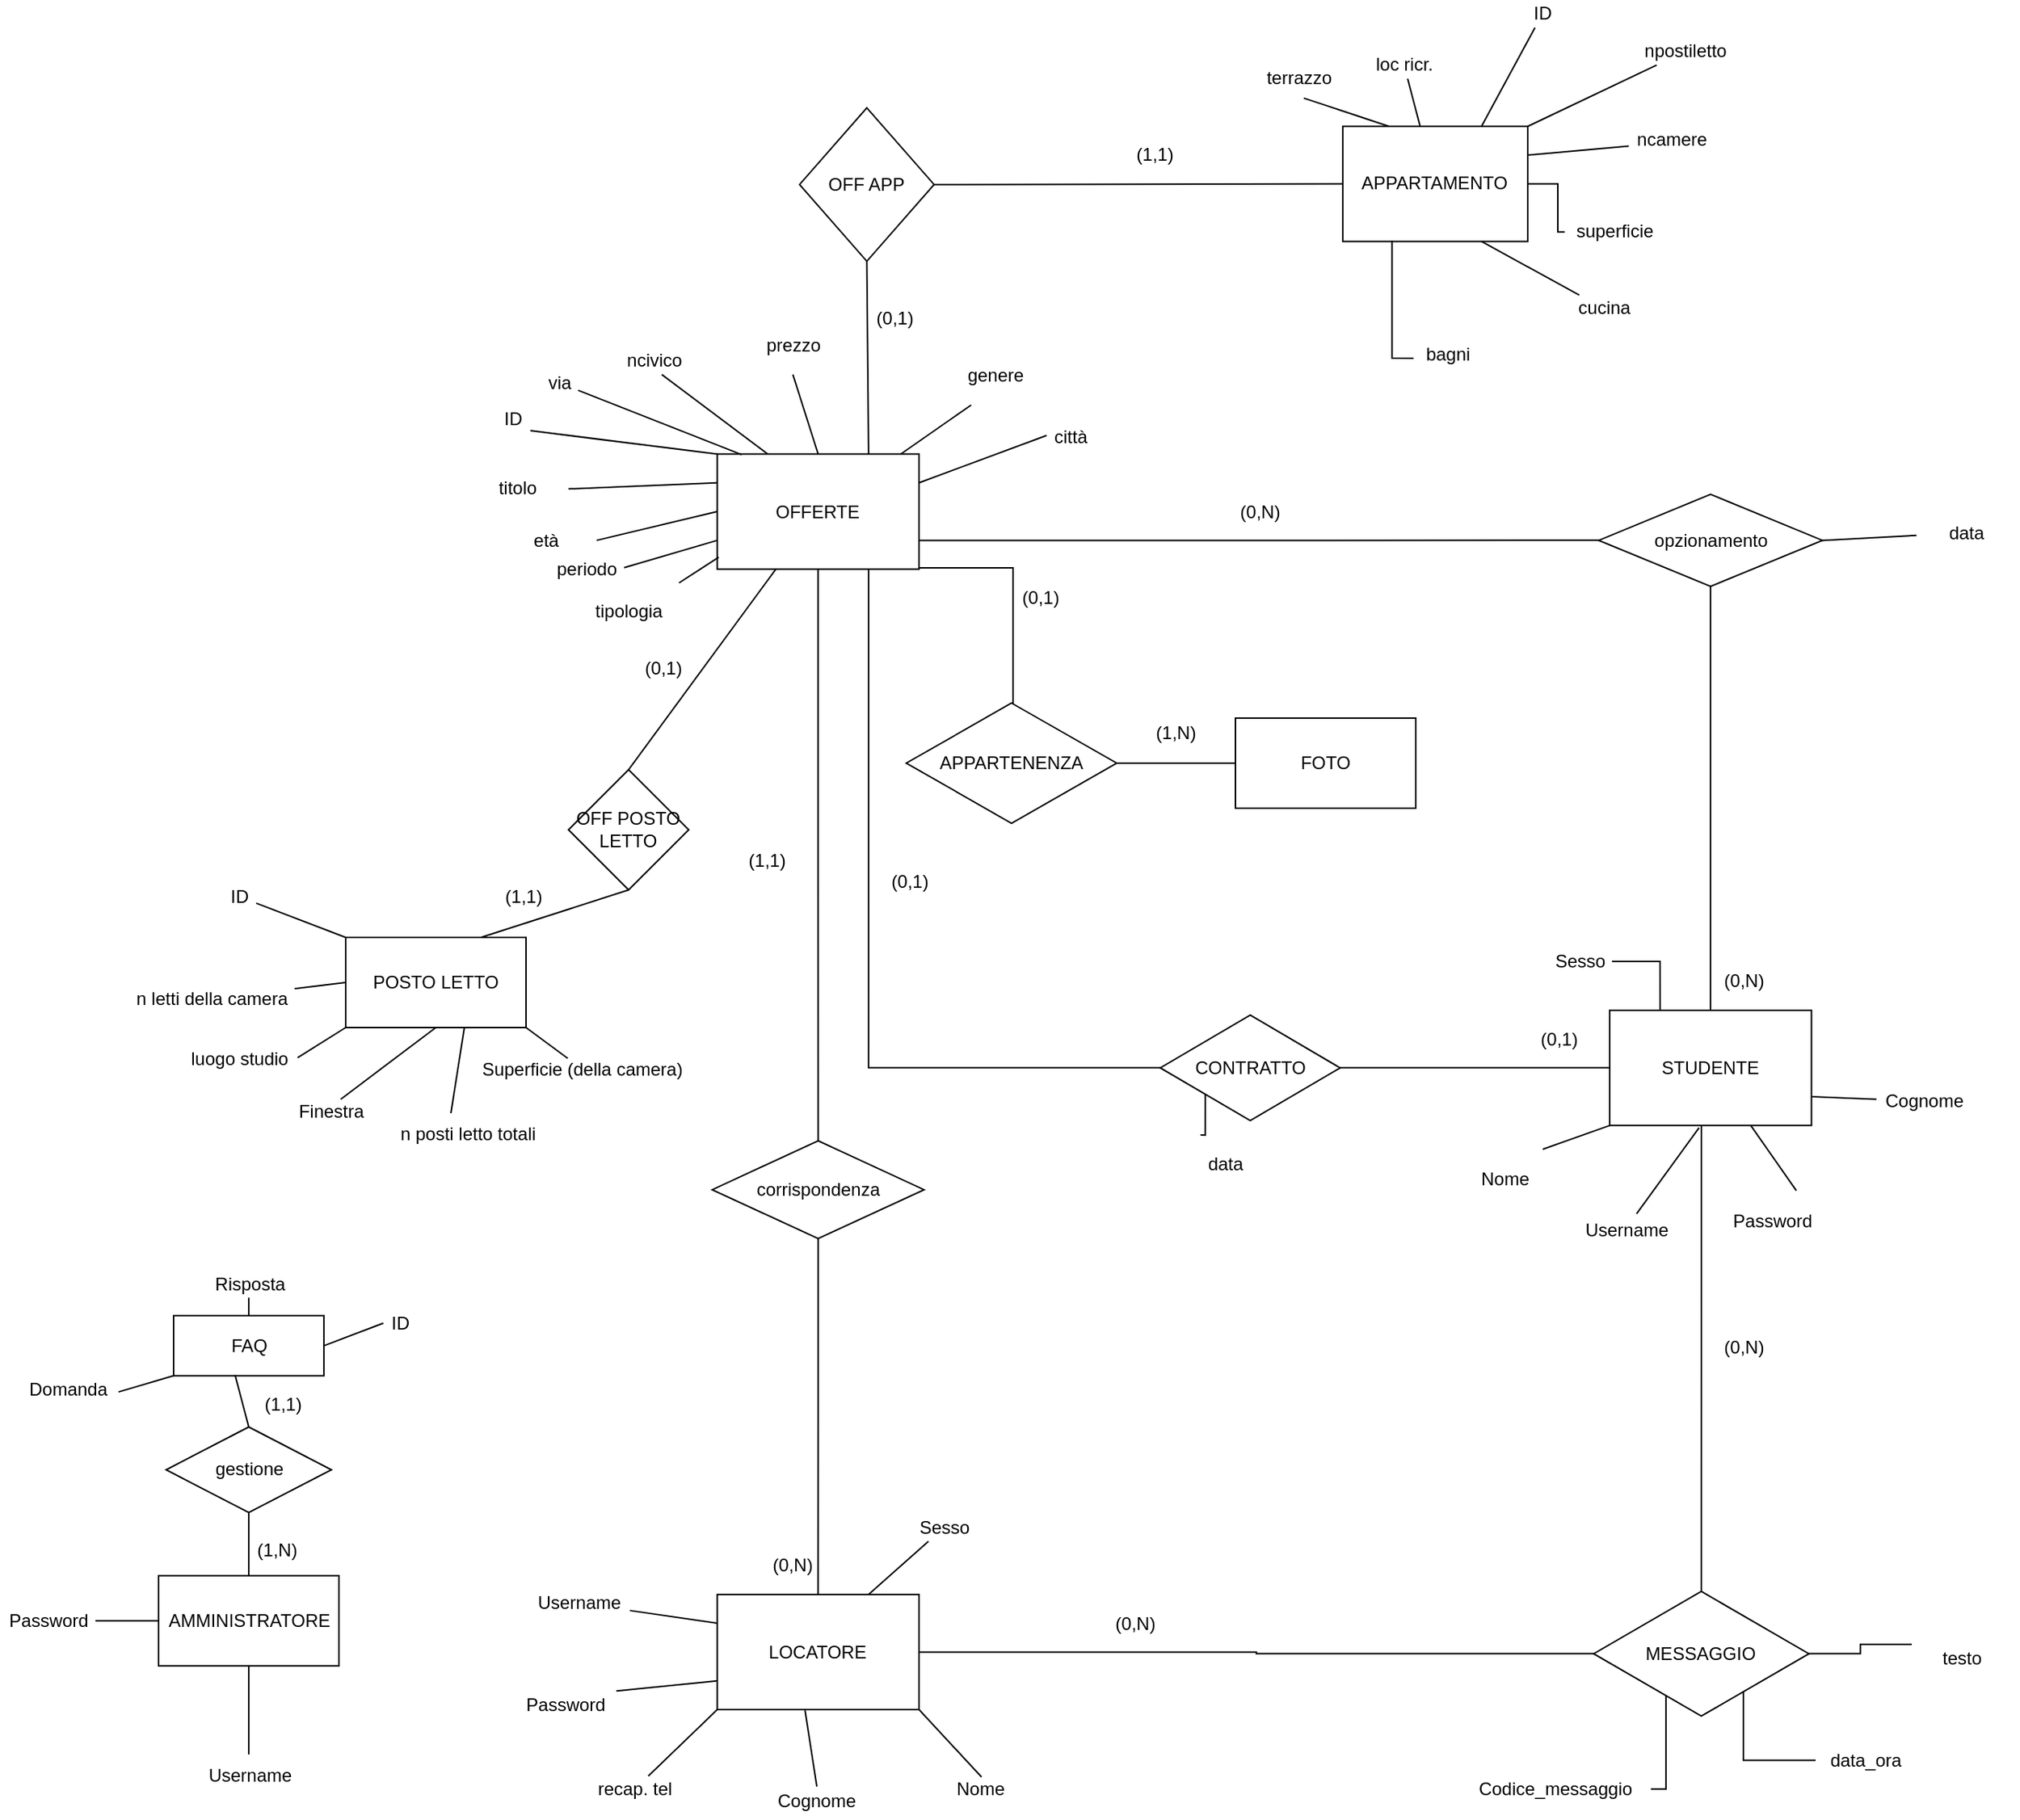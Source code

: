 <mxfile version="15.4.1" type="github">
  <diagram id="BImiJ2MHaVfLToUosUw6" name="Pagina-1">
    <mxGraphModel dx="2390" dy="1471" grid="1" gridSize="10" guides="1" tooltips="1" connect="1" arrows="1" fold="1" page="1" pageScale="1" pageWidth="1169" pageHeight="827" math="0" shadow="0">
      <root>
        <mxCell id="0" />
        <mxCell id="1" parent="0" />
        <mxCell id="w5Ji0JBY7HhAF-RtOJwx-1" value="" style="group" parent="1" vertex="1" connectable="0">
          <mxGeometry x="-529" y="-589" width="869.526" height="950.705" as="geometry" />
        </mxCell>
        <mxCell id="w5Ji0JBY7HhAF-RtOJwx-8" value="OFFERTE" style="rounded=0;whiteSpace=wrap;html=1;" parent="w5Ji0JBY7HhAF-RtOJwx-1" vertex="1">
          <mxGeometry x="134.237" y="153.233" width="134.237" height="76.617" as="geometry" />
        </mxCell>
        <mxCell id="w5Ji0JBY7HhAF-RtOJwx-11" value="STUDENTE" style="whiteSpace=wrap;html=1;rounded=0;" parent="w5Ji0JBY7HhAF-RtOJwx-1" vertex="1">
          <mxGeometry x="728.018" y="523.547" width="134.237" height="76.617" as="geometry" />
        </mxCell>
        <mxCell id="w5Ji0JBY7HhAF-RtOJwx-13" style="edgeStyle=orthogonalEdgeStyle;rounded=0;orthogonalLoop=1;jettySize=auto;html=1;entryX=0.75;entryY=1;entryDx=0;entryDy=0;endArrow=none;endFill=0;" parent="w5Ji0JBY7HhAF-RtOJwx-1" source="w5Ji0JBY7HhAF-RtOJwx-14" target="w5Ji0JBY7HhAF-RtOJwx-8" edge="1">
          <mxGeometry relative="1" as="geometry" />
        </mxCell>
        <mxCell id="w5Ji0JBY7HhAF-RtOJwx-14" value="CONTRATTO" style="rhombus;whiteSpace=wrap;html=1;rounded=0;" parent="w5Ji0JBY7HhAF-RtOJwx-1" vertex="1">
          <mxGeometry x="429.002" y="526.741" width="119.695" height="70.232" as="geometry" />
        </mxCell>
        <mxCell id="w5Ji0JBY7HhAF-RtOJwx-15" value="" style="edgeStyle=orthogonalEdgeStyle;rounded=0;orthogonalLoop=1;jettySize=auto;html=1;endArrow=none;endFill=0;" parent="w5Ji0JBY7HhAF-RtOJwx-1" source="w5Ji0JBY7HhAF-RtOJwx-11" target="w5Ji0JBY7HhAF-RtOJwx-14" edge="1">
          <mxGeometry relative="1" as="geometry" />
        </mxCell>
        <mxCell id="w5Ji0JBY7HhAF-RtOJwx-16" value="corrispondenza" style="rhombus;whiteSpace=wrap;html=1;rounded=0;" parent="w5Ji0JBY7HhAF-RtOJwx-1" vertex="1">
          <mxGeometry x="130.881" y="610.379" width="140.949" height="65.124" as="geometry" />
        </mxCell>
        <mxCell id="w5Ji0JBY7HhAF-RtOJwx-17" value="" style="edgeStyle=orthogonalEdgeStyle;rounded=0;orthogonalLoop=1;jettySize=auto;html=1;endArrow=none;endFill=0;" parent="w5Ji0JBY7HhAF-RtOJwx-1" source="w5Ji0JBY7HhAF-RtOJwx-8" target="w5Ji0JBY7HhAF-RtOJwx-16" edge="1">
          <mxGeometry relative="1" as="geometry" />
        </mxCell>
        <mxCell id="w5Ji0JBY7HhAF-RtOJwx-20" value="(0,N)" style="text;html=1;strokeColor=none;fillColor=none;align=center;verticalAlign=middle;whiteSpace=wrap;rounded=0;" parent="w5Ji0JBY7HhAF-RtOJwx-1" vertex="1">
          <mxGeometry x="461.878" y="172.383" width="67.119" height="38.308" as="geometry" />
        </mxCell>
        <mxCell id="w5Ji0JBY7HhAF-RtOJwx-21" value="(0,N)" style="text;html=1;strokeColor=none;fillColor=none;align=center;verticalAlign=middle;whiteSpace=wrap;rounded=0;" parent="w5Ji0JBY7HhAF-RtOJwx-1" vertex="1">
          <mxGeometry x="783.951" y="485.239" width="67.119" height="38.308" as="geometry" />
        </mxCell>
        <mxCell id="w5Ji0JBY7HhAF-RtOJwx-23" value="(0,1)" style="text;html=1;strokeColor=none;fillColor=none;align=center;verticalAlign=middle;whiteSpace=wrap;rounded=0;" parent="w5Ji0JBY7HhAF-RtOJwx-1" vertex="1">
          <mxGeometry x="660.9" y="523.547" width="67.119" height="38.308" as="geometry" />
        </mxCell>
        <mxCell id="w5Ji0JBY7HhAF-RtOJwx-24" value="(0,1)" style="text;html=1;strokeColor=none;fillColor=none;align=center;verticalAlign=middle;whiteSpace=wrap;rounded=0;" parent="w5Ji0JBY7HhAF-RtOJwx-1" vertex="1">
          <mxGeometry x="228.999" y="418.69" width="67.119" height="38.308" as="geometry" />
        </mxCell>
        <mxCell id="w5Ji0JBY7HhAF-RtOJwx-25" value="(1,1)" style="text;html=1;strokeColor=none;fillColor=none;align=center;verticalAlign=middle;whiteSpace=wrap;rounded=0;" parent="w5Ji0JBY7HhAF-RtOJwx-1" vertex="1">
          <mxGeometry x="134.234" y="405.06" width="67.119" height="38.308" as="geometry" />
        </mxCell>
        <mxCell id="w5Ji0JBY7HhAF-RtOJwx-34" value="(0,1)" style="text;html=1;strokeColor=none;fillColor=none;align=center;verticalAlign=middle;whiteSpace=wrap;rounded=0;" parent="w5Ji0JBY7HhAF-RtOJwx-1" vertex="1">
          <mxGeometry x="219.253" y="44.005" width="67.119" height="38.308" as="geometry" />
        </mxCell>
        <mxCell id="w5Ji0JBY7HhAF-RtOJwx-36" value="Username" style="text;html=1;strokeColor=none;fillColor=none;align=center;verticalAlign=middle;whiteSpace=wrap;rounded=0;" parent="w5Ji0JBY7HhAF-RtOJwx-1" vertex="1">
          <mxGeometry x="705.646" y="651.241" width="67.119" height="38.308" as="geometry" />
        </mxCell>
        <mxCell id="w5Ji0JBY7HhAF-RtOJwx-37" value="" style="endArrow=none;html=1;rounded=0;entryX=0.443;entryY=1.02;entryDx=0;entryDy=0;entryPerimeter=0;" parent="w5Ji0JBY7HhAF-RtOJwx-1" target="w5Ji0JBY7HhAF-RtOJwx-11" edge="1">
          <mxGeometry width="50" height="50" relative="1" as="geometry">
            <mxPoint x="745.917" y="658.903" as="sourcePoint" />
            <mxPoint x="783.951" y="689.55" as="targetPoint" />
          </mxGeometry>
        </mxCell>
        <mxCell id="w5Ji0JBY7HhAF-RtOJwx-38" value="Password" style="text;html=1;strokeColor=none;fillColor=none;align=center;verticalAlign=middle;whiteSpace=wrap;rounded=0;" parent="w5Ji0JBY7HhAF-RtOJwx-1" vertex="1">
          <mxGeometry x="802.968" y="644.857" width="67.119" height="38.308" as="geometry" />
        </mxCell>
        <mxCell id="w5Ji0JBY7HhAF-RtOJwx-39" value="" style="endArrow=none;html=1;rounded=0;" parent="w5Ji0JBY7HhAF-RtOJwx-1" target="w5Ji0JBY7HhAF-RtOJwx-11" edge="1">
          <mxGeometry width="50" height="50" relative="1" as="geometry">
            <mxPoint x="852.188" y="643.58" as="sourcePoint" />
            <mxPoint x="783.951" y="727.858" as="targetPoint" />
          </mxGeometry>
        </mxCell>
        <mxCell id="w5Ji0JBY7HhAF-RtOJwx-42" style="edgeStyle=orthogonalEdgeStyle;rounded=0;orthogonalLoop=1;jettySize=auto;html=1;entryX=0;entryY=1;entryDx=0;entryDy=0;endArrow=none;endFill=0;exitX=0.25;exitY=0;exitDx=0;exitDy=0;" parent="w5Ji0JBY7HhAF-RtOJwx-1" source="w5Ji0JBY7HhAF-RtOJwx-43" target="w5Ji0JBY7HhAF-RtOJwx-14" edge="1">
          <mxGeometry relative="1" as="geometry" />
        </mxCell>
        <mxCell id="w5Ji0JBY7HhAF-RtOJwx-43" value="data" style="text;html=1;strokeColor=none;fillColor=none;align=center;verticalAlign=middle;whiteSpace=wrap;rounded=0;" parent="w5Ji0JBY7HhAF-RtOJwx-1" vertex="1">
          <mxGeometry x="438.997" y="606.55" width="67.119" height="38.308" as="geometry" />
        </mxCell>
        <mxCell id="w5Ji0JBY7HhAF-RtOJwx-50" value="(0,N)" style="text;html=1;strokeColor=none;fillColor=none;align=center;verticalAlign=middle;whiteSpace=wrap;rounded=0;" parent="w5Ji0JBY7HhAF-RtOJwx-1" vertex="1">
          <mxGeometry x="783.951" y="729.004" width="67.119" height="38.308" as="geometry" />
        </mxCell>
        <mxCell id="w5Ji0JBY7HhAF-RtOJwx-53" value="Sesso" style="text;html=1;align=center;verticalAlign=middle;resizable=0;points=[];autosize=1;strokeColor=none;fillColor=none;" parent="w5Ji0JBY7HhAF-RtOJwx-1" vertex="1">
          <mxGeometry x="685.51" y="482" width="44" height="18" as="geometry" />
        </mxCell>
        <mxCell id="w5Ji0JBY7HhAF-RtOJwx-54" value="" style="endArrow=none;html=1;rounded=0;exitX=0.25;exitY=0;exitDx=0;exitDy=0;" parent="w5Ji0JBY7HhAF-RtOJwx-1" source="w5Ji0JBY7HhAF-RtOJwx-11" target="w5Ji0JBY7HhAF-RtOJwx-53" edge="1">
          <mxGeometry relative="1" as="geometry">
            <mxPoint x="467.51" y="425" as="sourcePoint" />
            <mxPoint x="627.51" y="425" as="targetPoint" />
            <Array as="points">
              <mxPoint x="761.51" y="491" />
            </Array>
          </mxGeometry>
        </mxCell>
        <mxCell id="w5Ji0JBY7HhAF-RtOJwx-69" value="via" style="text;html=1;align=center;verticalAlign=middle;resizable=0;points=[];autosize=1;strokeColor=none;fillColor=none;" parent="w5Ji0JBY7HhAF-RtOJwx-1" vertex="1">
          <mxGeometry x="16.68" y="96.92" width="25" height="18" as="geometry" />
        </mxCell>
        <mxCell id="w5Ji0JBY7HhAF-RtOJwx-70" value="ncivico" style="text;html=1;align=center;verticalAlign=middle;resizable=0;points=[];autosize=1;strokeColor=none;fillColor=none;" parent="w5Ji0JBY7HhAF-RtOJwx-1" vertex="1">
          <mxGeometry x="68.24" y="82.31" width="47" height="18" as="geometry" />
        </mxCell>
        <mxCell id="w5Ji0JBY7HhAF-RtOJwx-71" value="città" style="text;html=1;align=center;verticalAlign=middle;resizable=0;points=[];autosize=1;strokeColor=none;fillColor=none;" parent="w5Ji0JBY7HhAF-RtOJwx-1" vertex="1">
          <mxGeometry x="353.49" y="132.92" width="32" height="18" as="geometry" />
        </mxCell>
        <mxCell id="w5Ji0JBY7HhAF-RtOJwx-75" value="Cognome" style="text;html=1;align=center;verticalAlign=middle;resizable=0;points=[];autosize=1;strokeColor=none;fillColor=none;" parent="w5Ji0JBY7HhAF-RtOJwx-1" vertex="1">
          <mxGeometry x="905.51" y="575" width="62" height="18" as="geometry" />
        </mxCell>
        <mxCell id="w5Ji0JBY7HhAF-RtOJwx-76" value="" style="endArrow=none;html=1;rounded=0;exitX=1;exitY=0.75;exitDx=0;exitDy=0;" parent="w5Ji0JBY7HhAF-RtOJwx-1" source="w5Ji0JBY7HhAF-RtOJwx-11" target="w5Ji0JBY7HhAF-RtOJwx-75" edge="1">
          <mxGeometry relative="1" as="geometry">
            <mxPoint x="543.51" y="768" as="sourcePoint" />
            <mxPoint x="703.51" y="768" as="targetPoint" />
          </mxGeometry>
        </mxCell>
        <mxCell id="w5Ji0JBY7HhAF-RtOJwx-56" value="OFF POSTO LETTO" style="rhombus;whiteSpace=wrap;html=1;" parent="w5Ji0JBY7HhAF-RtOJwx-1" vertex="1">
          <mxGeometry x="35.24" y="363.37" width="80" height="80" as="geometry" />
        </mxCell>
        <mxCell id="w5Ji0JBY7HhAF-RtOJwx-87" value="(0,1)" style="text;html=1;align=center;verticalAlign=middle;resizable=0;points=[];autosize=1;strokeColor=none;fillColor=none;" parent="w5Ji0JBY7HhAF-RtOJwx-1" vertex="1">
          <mxGeometry x="80.24" y="287.31" width="35" height="18" as="geometry" />
        </mxCell>
        <mxCell id="w5Ji0JBY7HhAF-RtOJwx-279" value="" style="endArrow=none;html=1;rounded=0;exitX=0.5;exitY=0;exitDx=0;exitDy=0;" parent="w5Ji0JBY7HhAF-RtOJwx-1" source="w5Ji0JBY7HhAF-RtOJwx-56" target="w5Ji0JBY7HhAF-RtOJwx-8" edge="1">
          <mxGeometry relative="1" as="geometry">
            <mxPoint x="19" y="319" as="sourcePoint" />
            <mxPoint x="179" y="319" as="targetPoint" />
          </mxGeometry>
        </mxCell>
        <mxCell id="w5Ji0JBY7HhAF-RtOJwx-99" value="prezzo" style="text;html=1;strokeColor=none;fillColor=none;align=center;verticalAlign=middle;whiteSpace=wrap;rounded=0;" parent="w5Ji0JBY7HhAF-RtOJwx-1" vertex="1">
          <mxGeometry x="156.54" y="62" width="56" height="38.31" as="geometry" />
        </mxCell>
        <mxCell id="w5Ji0JBY7HhAF-RtOJwx-103" value="genere" style="text;html=1;strokeColor=none;fillColor=none;align=center;verticalAlign=middle;whiteSpace=wrap;rounded=0;" parent="w5Ji0JBY7HhAF-RtOJwx-1" vertex="1">
          <mxGeometry x="286.373" y="82.314" width="67.119" height="38.308" as="geometry" />
        </mxCell>
        <mxCell id="w5Ji0JBY7HhAF-RtOJwx-97" value="tipologia" style="text;html=1;strokeColor=none;fillColor=none;align=center;verticalAlign=middle;whiteSpace=wrap;rounded=0;" parent="w5Ji0JBY7HhAF-RtOJwx-1" vertex="1">
          <mxGeometry x="41.683" y="238.995" width="67.119" height="38.308" as="geometry" />
        </mxCell>
        <mxCell id="w5Ji0JBY7HhAF-RtOJwx-95" value="periodo" style="text;html=1;align=center;verticalAlign=middle;resizable=0;points=[];autosize=1;strokeColor=none;fillColor=none;" parent="w5Ji0JBY7HhAF-RtOJwx-1" vertex="1">
          <mxGeometry x="21.999" y="220.991" width="50" height="18" as="geometry" />
        </mxCell>
        <mxCell id="w5Ji0JBY7HhAF-RtOJwx-83" value="età" style="text;html=1;strokeColor=none;fillColor=none;align=center;verticalAlign=middle;whiteSpace=wrap;rounded=0;" parent="w5Ji0JBY7HhAF-RtOJwx-1" vertex="1">
          <mxGeometry x="-13.121" y="191.538" width="67.119" height="38.308" as="geometry" />
        </mxCell>
        <mxCell id="w5Ji0JBY7HhAF-RtOJwx-61" value="" style="group" parent="w5Ji0JBY7HhAF-RtOJwx-1" vertex="1" connectable="0">
          <mxGeometry x="-31.874" y="155.999" width="67.119" height="38.308" as="geometry" />
        </mxCell>
        <mxCell id="w5Ji0JBY7HhAF-RtOJwx-62" value="" style="group" parent="w5Ji0JBY7HhAF-RtOJwx-61" vertex="1" connectable="0">
          <mxGeometry y="1.277" width="67.119" height="38.308" as="geometry" />
        </mxCell>
        <mxCell id="w5Ji0JBY7HhAF-RtOJwx-63" value="titolo" style="text;html=1;strokeColor=none;fillColor=none;align=center;verticalAlign=middle;whiteSpace=wrap;rounded=0;" parent="w5Ji0JBY7HhAF-RtOJwx-62" vertex="1">
          <mxGeometry width="67.119" height="38.308" as="geometry" />
        </mxCell>
        <mxCell id="w5Ji0JBY7HhAF-RtOJwx-281" value="" style="endArrow=none;html=1;rounded=0;entryX=0.007;entryY=0.897;entryDx=0;entryDy=0;entryPerimeter=0;exitX=1;exitY=0;exitDx=0;exitDy=0;" parent="w5Ji0JBY7HhAF-RtOJwx-1" source="w5Ji0JBY7HhAF-RtOJwx-97" target="w5Ji0JBY7HhAF-RtOJwx-8" edge="1">
          <mxGeometry relative="1" as="geometry">
            <mxPoint x="-176.97" y="269" as="sourcePoint" />
            <mxPoint x="-16.97" y="269" as="targetPoint" />
          </mxGeometry>
        </mxCell>
        <mxCell id="w5Ji0JBY7HhAF-RtOJwx-282" value="" style="endArrow=none;html=1;rounded=0;entryX=0;entryY=0.75;entryDx=0;entryDy=0;exitX=1.005;exitY=0.438;exitDx=0;exitDy=0;exitPerimeter=0;" parent="w5Ji0JBY7HhAF-RtOJwx-1" source="w5Ji0JBY7HhAF-RtOJwx-95" target="w5Ji0JBY7HhAF-RtOJwx-8" edge="1">
          <mxGeometry relative="1" as="geometry">
            <mxPoint x="-166.97" y="279" as="sourcePoint" />
            <mxPoint x="-6.97" y="279" as="targetPoint" />
          </mxGeometry>
        </mxCell>
        <mxCell id="w5Ji0JBY7HhAF-RtOJwx-283" value="" style="endArrow=none;html=1;rounded=0;entryX=0;entryY=0.5;entryDx=0;entryDy=0;exitX=1;exitY=0.5;exitDx=0;exitDy=0;" parent="w5Ji0JBY7HhAF-RtOJwx-1" source="w5Ji0JBY7HhAF-RtOJwx-83" target="w5Ji0JBY7HhAF-RtOJwx-8" edge="1">
          <mxGeometry relative="1" as="geometry">
            <mxPoint x="-156.97" y="289" as="sourcePoint" />
            <mxPoint x="3.03" y="289" as="targetPoint" />
          </mxGeometry>
        </mxCell>
        <mxCell id="w5Ji0JBY7HhAF-RtOJwx-284" value="" style="endArrow=none;html=1;rounded=0;entryX=0;entryY=0.25;entryDx=0;entryDy=0;exitX=1;exitY=0.5;exitDx=0;exitDy=0;" parent="w5Ji0JBY7HhAF-RtOJwx-1" source="w5Ji0JBY7HhAF-RtOJwx-63" target="w5Ji0JBY7HhAF-RtOJwx-8" edge="1">
          <mxGeometry relative="1" as="geometry">
            <mxPoint x="-146.97" y="299" as="sourcePoint" />
            <mxPoint x="13.03" y="299" as="targetPoint" />
          </mxGeometry>
        </mxCell>
        <mxCell id="w5Ji0JBY7HhAF-RtOJwx-286" value="" style="endArrow=none;html=1;rounded=0;entryX=0.122;entryY=0.006;entryDx=0;entryDy=0;entryPerimeter=0;" parent="w5Ji0JBY7HhAF-RtOJwx-1" source="w5Ji0JBY7HhAF-RtOJwx-69" target="w5Ji0JBY7HhAF-RtOJwx-8" edge="1">
          <mxGeometry relative="1" as="geometry">
            <mxPoint x="-126.97" y="319" as="sourcePoint" />
            <mxPoint x="33.03" y="319" as="targetPoint" />
          </mxGeometry>
        </mxCell>
        <mxCell id="w5Ji0JBY7HhAF-RtOJwx-287" value="" style="endArrow=none;html=1;rounded=0;entryX=0.25;entryY=0;entryDx=0;entryDy=0;exitX=0.619;exitY=1.001;exitDx=0;exitDy=0;exitPerimeter=0;" parent="w5Ji0JBY7HhAF-RtOJwx-1" source="w5Ji0JBY7HhAF-RtOJwx-70" target="w5Ji0JBY7HhAF-RtOJwx-8" edge="1">
          <mxGeometry relative="1" as="geometry">
            <mxPoint x="-116.97" y="329" as="sourcePoint" />
            <mxPoint x="43.03" y="329" as="targetPoint" />
          </mxGeometry>
        </mxCell>
        <mxCell id="w5Ji0JBY7HhAF-RtOJwx-290" value="" style="endArrow=none;html=1;rounded=0;exitX=0.5;exitY=1;exitDx=0;exitDy=0;entryX=0.5;entryY=0;entryDx=0;entryDy=0;" parent="w5Ji0JBY7HhAF-RtOJwx-1" source="w5Ji0JBY7HhAF-RtOJwx-99" target="w5Ji0JBY7HhAF-RtOJwx-8" edge="1">
          <mxGeometry relative="1" as="geometry">
            <mxPoint x="-86.97" y="359" as="sourcePoint" />
            <mxPoint x="73.03" y="359" as="targetPoint" />
          </mxGeometry>
        </mxCell>
        <mxCell id="w5Ji0JBY7HhAF-RtOJwx-288" value="" style="endArrow=none;html=1;rounded=0;entryX=0.25;entryY=1;entryDx=0;entryDy=0;" parent="w5Ji0JBY7HhAF-RtOJwx-1" source="w5Ji0JBY7HhAF-RtOJwx-8" target="w5Ji0JBY7HhAF-RtOJwx-103" edge="1">
          <mxGeometry relative="1" as="geometry">
            <mxPoint x="269" y="149" as="sourcePoint" />
            <mxPoint x="53.03" y="339" as="targetPoint" />
          </mxGeometry>
        </mxCell>
        <mxCell id="w5Ji0JBY7HhAF-RtOJwx-289" value="" style="endArrow=none;html=1;rounded=0;entryX=-0.005;entryY=0.441;entryDx=0;entryDy=0;entryPerimeter=0;exitX=1;exitY=0.25;exitDx=0;exitDy=0;" parent="w5Ji0JBY7HhAF-RtOJwx-1" source="w5Ji0JBY7HhAF-RtOJwx-8" target="w5Ji0JBY7HhAF-RtOJwx-71" edge="1">
          <mxGeometry relative="1" as="geometry">
            <mxPoint x="-96.97" y="349" as="sourcePoint" />
            <mxPoint x="63.03" y="349" as="targetPoint" />
          </mxGeometry>
        </mxCell>
        <mxCell id="w5Ji0JBY7HhAF-RtOJwx-10" value="opzionamento" style="rhombus;whiteSpace=wrap;html=1;rounded=0;" parent="w5Ji0JBY7HhAF-RtOJwx-1" vertex="1">
          <mxGeometry x="720.747" y="180.041" width="148.78" height="61.293" as="geometry" />
        </mxCell>
        <mxCell id="w5Ji0JBY7HhAF-RtOJwx-12" value="" style="edgeStyle=orthogonalEdgeStyle;rounded=0;orthogonalLoop=1;jettySize=auto;html=1;endArrow=none;endFill=0;" parent="w5Ji0JBY7HhAF-RtOJwx-1" source="w5Ji0JBY7HhAF-RtOJwx-10" target="w5Ji0JBY7HhAF-RtOJwx-11" edge="1">
          <mxGeometry relative="1" as="geometry" />
        </mxCell>
        <mxCell id="w5Ji0JBY7HhAF-RtOJwx-9" value="" style="edgeStyle=orthogonalEdgeStyle;rounded=0;orthogonalLoop=1;jettySize=auto;html=1;endArrow=none;endFill=0;exitX=1;exitY=0.75;exitDx=0;exitDy=0;" parent="w5Ji0JBY7HhAF-RtOJwx-1" source="w5Ji0JBY7HhAF-RtOJwx-8" target="w5Ji0JBY7HhAF-RtOJwx-10" edge="1">
          <mxGeometry relative="1" as="geometry">
            <mxPoint x="637.627" y="229.85" as="sourcePoint" />
          </mxGeometry>
        </mxCell>
        <mxCell id="Do4_v32Tr3Z7Mj5obZWx-1" value="FOTO" style="whiteSpace=wrap;html=1;" parent="w5Ji0JBY7HhAF-RtOJwx-1" vertex="1">
          <mxGeometry x="479" y="329" width="120" height="60" as="geometry" />
        </mxCell>
        <mxCell id="Do4_v32Tr3Z7Mj5obZWx-2" value="APPARTENENZA" style="rhombus;whiteSpace=wrap;html=1;" parent="w5Ji0JBY7HhAF-RtOJwx-1" vertex="1">
          <mxGeometry x="260" y="319" width="140" height="80" as="geometry" />
        </mxCell>
        <mxCell id="Do4_v32Tr3Z7Mj5obZWx-4" value="" style="endArrow=none;html=1;rounded=0;edgeStyle=orthogonalEdgeStyle;entryX=0;entryY=0.5;entryDx=0;entryDy=0;" parent="w5Ji0JBY7HhAF-RtOJwx-1" source="Do4_v32Tr3Z7Mj5obZWx-2" target="Do4_v32Tr3Z7Mj5obZWx-1" edge="1">
          <mxGeometry relative="1" as="geometry">
            <mxPoint x="369" y="359" as="sourcePoint" />
            <mxPoint x="349" y="299" as="targetPoint" />
          </mxGeometry>
        </mxCell>
        <mxCell id="Do4_v32Tr3Z7Mj5obZWx-5" value="" style="endArrow=none;html=1;rounded=0;edgeStyle=orthogonalEdgeStyle;entryX=0.5;entryY=0;entryDx=0;entryDy=0;" parent="w5Ji0JBY7HhAF-RtOJwx-1" source="w5Ji0JBY7HhAF-RtOJwx-8" target="Do4_v32Tr3Z7Mj5obZWx-2" edge="1">
          <mxGeometry relative="1" as="geometry">
            <mxPoint x="189" y="299" as="sourcePoint" />
            <mxPoint x="349" y="299" as="targetPoint" />
            <Array as="points">
              <mxPoint x="331" y="229" />
            </Array>
          </mxGeometry>
        </mxCell>
        <mxCell id="w5Ji0JBY7HhAF-RtOJwx-88" value="(1,1)" style="text;html=1;align=center;verticalAlign=middle;resizable=0;points=[];autosize=1;strokeColor=none;fillColor=none;" parent="w5Ji0JBY7HhAF-RtOJwx-1" vertex="1">
          <mxGeometry x="-13" y="439" width="35" height="18" as="geometry" />
        </mxCell>
        <mxCell id="w5Ji0JBY7HhAF-RtOJwx-49" value="(0,N)" style="text;html=1;strokeColor=none;fillColor=none;align=center;verticalAlign=middle;whiteSpace=wrap;rounded=0;" parent="w5Ji0JBY7HhAF-RtOJwx-1" vertex="1">
          <mxGeometry x="378.998" y="912.397" width="67.119" height="38.308" as="geometry" />
        </mxCell>
        <mxCell id="w5Ji0JBY7HhAF-RtOJwx-107" value="FAQ" style="whiteSpace=wrap;html=1;align=center;" parent="1" vertex="1">
          <mxGeometry x="-756.48" y="137.78" width="100" height="40" as="geometry" />
        </mxCell>
        <mxCell id="w5Ji0JBY7HhAF-RtOJwx-108" value="" style="endArrow=none;html=1;rounded=0;entryX=0;entryY=1;entryDx=0;entryDy=0;exitX=1.039;exitY=0.6;exitDx=0;exitDy=0;exitPerimeter=0;" parent="1" source="w5Ji0JBY7HhAF-RtOJwx-109" target="w5Ji0JBY7HhAF-RtOJwx-107" edge="1">
          <mxGeometry relative="1" as="geometry">
            <mxPoint x="-702.48" y="183.87" as="sourcePoint" />
            <mxPoint x="-542.48" y="183.87" as="targetPoint" />
          </mxGeometry>
        </mxCell>
        <mxCell id="w5Ji0JBY7HhAF-RtOJwx-109" value="Domanda" style="text;html=1;align=center;verticalAlign=middle;resizable=0;points=[];autosize=1;strokeColor=none;fillColor=none;" parent="1" vertex="1">
          <mxGeometry x="-857.57" y="177.78" width="62" height="18" as="geometry" />
        </mxCell>
        <mxCell id="w5Ji0JBY7HhAF-RtOJwx-110" value="" style="endArrow=none;html=1;rounded=0;exitX=0.5;exitY=0;exitDx=0;exitDy=0;" parent="1" source="w5Ji0JBY7HhAF-RtOJwx-107" target="w5Ji0JBY7HhAF-RtOJwx-111" edge="1">
          <mxGeometry relative="1" as="geometry">
            <mxPoint x="-650.48" y="176.87" as="sourcePoint" />
            <mxPoint x="-635.48" y="192.87" as="targetPoint" />
          </mxGeometry>
        </mxCell>
        <mxCell id="w5Ji0JBY7HhAF-RtOJwx-111" value="Risposta" style="text;html=1;align=center;verticalAlign=middle;resizable=0;points=[];autosize=1;strokeColor=none;fillColor=none;" parent="1" vertex="1">
          <mxGeometry x="-734.48" y="107.78" width="56" height="18" as="geometry" />
        </mxCell>
        <mxCell id="w5Ji0JBY7HhAF-RtOJwx-112" value="" style="endArrow=none;html=1;rounded=0;exitX=1;exitY=0.5;exitDx=0;exitDy=0;entryX=-0.018;entryY=0.489;entryDx=0;entryDy=0;entryPerimeter=0;" parent="1" source="w5Ji0JBY7HhAF-RtOJwx-107" target="w5Ji0JBY7HhAF-RtOJwx-74" edge="1">
          <mxGeometry relative="1" as="geometry">
            <mxPoint x="-538.48" y="106.87" as="sourcePoint" />
            <mxPoint x="-531.48" y="157.87" as="targetPoint" />
          </mxGeometry>
        </mxCell>
        <mxCell id="w5Ji0JBY7HhAF-RtOJwx-113" value="AMMINISTRATORE" style="whiteSpace=wrap;html=1;" parent="1" vertex="1">
          <mxGeometry x="-766.48" y="310.87" width="120" height="60" as="geometry" />
        </mxCell>
        <mxCell id="w5Ji0JBY7HhAF-RtOJwx-114" value="" style="endArrow=none;html=1;rounded=0;entryX=0.5;entryY=1;entryDx=0;entryDy=0;" parent="1" target="w5Ji0JBY7HhAF-RtOJwx-113" edge="1">
          <mxGeometry relative="1" as="geometry">
            <mxPoint x="-706.48" y="429.87" as="sourcePoint" />
            <mxPoint x="-736.48" y="436.87" as="targetPoint" />
          </mxGeometry>
        </mxCell>
        <mxCell id="w5Ji0JBY7HhAF-RtOJwx-115" value="Username" style="text;html=1;align=center;verticalAlign=middle;resizable=0;points=[];autosize=1;strokeColor=none;fillColor=none;" parent="1" vertex="1">
          <mxGeometry x="-738.98" y="434.87" width="65" height="18" as="geometry" />
        </mxCell>
        <mxCell id="w5Ji0JBY7HhAF-RtOJwx-116" value="Password" style="text;html=1;align=center;verticalAlign=middle;resizable=0;points=[];autosize=1;strokeColor=none;fillColor=none;" parent="1" vertex="1">
          <mxGeometry x="-871.48" y="331.87" width="63" height="18" as="geometry" />
        </mxCell>
        <mxCell id="w5Ji0JBY7HhAF-RtOJwx-117" value="" style="endArrow=none;html=1;rounded=0;entryX=0;entryY=0.5;entryDx=0;entryDy=0;" parent="1" source="w5Ji0JBY7HhAF-RtOJwx-116" target="w5Ji0JBY7HhAF-RtOJwx-113" edge="1">
          <mxGeometry relative="1" as="geometry">
            <mxPoint x="-824.653" y="340.478" as="sourcePoint" />
            <mxPoint x="-802.48" y="240.87" as="targetPoint" />
          </mxGeometry>
        </mxCell>
        <mxCell id="w5Ji0JBY7HhAF-RtOJwx-118" value="gestione" style="rhombus;whiteSpace=wrap;html=1;" parent="1" vertex="1">
          <mxGeometry x="-761.48" y="211.87" width="110" height="57" as="geometry" />
        </mxCell>
        <mxCell id="w5Ji0JBY7HhAF-RtOJwx-119" value="" style="endArrow=none;html=1;rounded=0;entryX=0.5;entryY=1;entryDx=0;entryDy=0;exitX=0.5;exitY=0;exitDx=0;exitDy=0;" parent="1" source="w5Ji0JBY7HhAF-RtOJwx-113" target="w5Ji0JBY7HhAF-RtOJwx-118" edge="1">
          <mxGeometry relative="1" as="geometry">
            <mxPoint x="-865.48" y="280.87" as="sourcePoint" />
            <mxPoint x="-705.48" y="280.87" as="targetPoint" />
          </mxGeometry>
        </mxCell>
        <mxCell id="w5Ji0JBY7HhAF-RtOJwx-120" value="" style="endArrow=none;html=1;rounded=0;entryX=0.409;entryY=0.99;entryDx=0;entryDy=0;entryPerimeter=0;exitX=0.5;exitY=0;exitDx=0;exitDy=0;" parent="1" source="w5Ji0JBY7HhAF-RtOJwx-118" target="w5Ji0JBY7HhAF-RtOJwx-107" edge="1">
          <mxGeometry relative="1" as="geometry">
            <mxPoint x="-383.48" y="234.87" as="sourcePoint" />
            <mxPoint x="-223.48" y="234.87" as="targetPoint" />
          </mxGeometry>
        </mxCell>
        <mxCell id="w5Ji0JBY7HhAF-RtOJwx-121" value="(1,1)" style="text;html=1;align=center;verticalAlign=middle;resizable=0;points=[];autosize=1;strokeColor=none;fillColor=none;" parent="1" vertex="1">
          <mxGeometry x="-701.57" y="187.78" width="35" height="18" as="geometry" />
        </mxCell>
        <mxCell id="w5Ji0JBY7HhAF-RtOJwx-122" value="(1,N)" style="text;html=1;align=center;verticalAlign=middle;resizable=0;points=[];autosize=1;strokeColor=none;fillColor=none;" parent="1" vertex="1">
          <mxGeometry x="-706.48" y="284.87" width="36" height="18" as="geometry" />
        </mxCell>
        <mxCell id="w5Ji0JBY7HhAF-RtOJwx-133" value="" style="endArrow=none;html=1;rounded=0;entryX=0;entryY=1;entryDx=0;entryDy=0;" parent="1" target="w5Ji0JBY7HhAF-RtOJwx-11" edge="1">
          <mxGeometry relative="1" as="geometry">
            <mxPoint x="154.51" y="27" as="sourcePoint" />
            <mxPoint x="174.51" y="179" as="targetPoint" />
          </mxGeometry>
        </mxCell>
        <mxCell id="w5Ji0JBY7HhAF-RtOJwx-134" value="Nome" style="text;html=1;align=center;verticalAlign=middle;resizable=0;points=[];autosize=1;strokeColor=none;fillColor=none;" parent="1" vertex="1">
          <mxGeometry x="107.51" y="38" width="42" height="18" as="geometry" />
        </mxCell>
        <mxCell id="w5Ji0JBY7HhAF-RtOJwx-2" value="Codice_messaggio" style="text;html=1;strokeColor=none;fillColor=none;align=center;verticalAlign=middle;whiteSpace=wrap;rounded=0;" parent="1" vertex="1">
          <mxGeometry x="99.996" y="433.717" width="126.407" height="38.308" as="geometry" />
        </mxCell>
        <mxCell id="w5Ji0JBY7HhAF-RtOJwx-3" value="testo" style="text;html=1;strokeColor=none;fillColor=none;align=center;verticalAlign=middle;whiteSpace=wrap;rounded=0;" parent="1" vertex="1">
          <mxGeometry x="400.002" y="347.002" width="67.119" height="38.308" as="geometry" />
        </mxCell>
        <mxCell id="w5Ji0JBY7HhAF-RtOJwx-4" value="data_ora" style="text;html=1;strokeColor=none;fillColor=none;align=center;verticalAlign=middle;whiteSpace=wrap;rounded=0;" parent="1" vertex="1">
          <mxGeometry x="336.029" y="414.563" width="67.119" height="38.308" as="geometry" />
        </mxCell>
        <mxCell id="w5Ji0JBY7HhAF-RtOJwx-5" style="edgeStyle=orthogonalEdgeStyle;rounded=0;orthogonalLoop=1;jettySize=auto;html=1;entryX=1;entryY=0.5;entryDx=0;entryDy=0;endArrow=none;endFill=0;" parent="1" source="w5Ji0JBY7HhAF-RtOJwx-47" target="w5Ji0JBY7HhAF-RtOJwx-2" edge="1">
          <mxGeometry relative="1" as="geometry">
            <Array as="points">
              <mxPoint x="236.47" y="452.871" />
            </Array>
          </mxGeometry>
        </mxCell>
        <mxCell id="w5Ji0JBY7HhAF-RtOJwx-6" style="edgeStyle=orthogonalEdgeStyle;rounded=0;orthogonalLoop=1;jettySize=auto;html=1;endArrow=none;endFill=0;entryX=0;entryY=0.25;entryDx=0;entryDy=0;" parent="1" source="w5Ji0JBY7HhAF-RtOJwx-47" target="w5Ji0JBY7HhAF-RtOJwx-3" edge="1">
          <mxGeometry relative="1" as="geometry">
            <mxPoint x="381" y="200" as="targetPoint" />
          </mxGeometry>
        </mxCell>
        <mxCell id="w5Ji0JBY7HhAF-RtOJwx-7" style="edgeStyle=orthogonalEdgeStyle;rounded=0;orthogonalLoop=1;jettySize=auto;html=1;entryX=0;entryY=0.5;entryDx=0;entryDy=0;endArrow=none;endFill=0;" parent="1" source="w5Ji0JBY7HhAF-RtOJwx-47" target="w5Ji0JBY7HhAF-RtOJwx-4" edge="1">
          <mxGeometry relative="1" as="geometry">
            <Array as="points">
              <mxPoint x="287.928" y="433.717" />
            </Array>
          </mxGeometry>
        </mxCell>
        <mxCell id="w5Ji0JBY7HhAF-RtOJwx-47" value="MESSAGGIO" style="rhombus;whiteSpace=wrap;html=1;rounded=0;" parent="1" vertex="1">
          <mxGeometry x="188.368" y="321.346" width="143.186" height="83.001" as="geometry" />
        </mxCell>
        <mxCell id="w5Ji0JBY7HhAF-RtOJwx-46" style="edgeStyle=orthogonalEdgeStyle;rounded=0;orthogonalLoop=1;jettySize=auto;html=1;entryX=1;entryY=0.5;entryDx=0;entryDy=0;endArrow=none;endFill=0;" parent="1" source="w5Ji0JBY7HhAF-RtOJwx-47" target="w5Ji0JBY7HhAF-RtOJwx-18" edge="1">
          <mxGeometry relative="1" as="geometry" />
        </mxCell>
        <mxCell id="w5Ji0JBY7HhAF-RtOJwx-48" value="" style="edgeStyle=orthogonalEdgeStyle;rounded=0;orthogonalLoop=1;jettySize=auto;html=1;endArrow=none;endFill=0;entryX=0.5;entryY=0;entryDx=0;entryDy=0;" parent="1" source="w5Ji0JBY7HhAF-RtOJwx-11" target="w5Ji0JBY7HhAF-RtOJwx-47" edge="1">
          <mxGeometry relative="1" as="geometry">
            <Array as="points">
              <mxPoint x="260" y="120" />
              <mxPoint x="260" y="120" />
            </Array>
          </mxGeometry>
        </mxCell>
        <mxCell id="w5Ji0JBY7HhAF-RtOJwx-18" value="LOCATORE" style="whiteSpace=wrap;html=1;rounded=0;" parent="1" vertex="1">
          <mxGeometry x="-394.763" y="323.397" width="134.237" height="76.617" as="geometry" />
        </mxCell>
        <mxCell id="w5Ji0JBY7HhAF-RtOJwx-22" value="(0,N)" style="text;html=1;strokeColor=none;fillColor=none;align=center;verticalAlign=middle;whiteSpace=wrap;rounded=0;" parent="1" vertex="1">
          <mxGeometry x="-377.986" y="285.089" width="67.119" height="38.308" as="geometry" />
        </mxCell>
        <mxCell id="w5Ji0JBY7HhAF-RtOJwx-30" value="Username" style="text;html=1;strokeColor=none;fillColor=none;align=center;verticalAlign=middle;whiteSpace=wrap;rounded=0;" parent="1" vertex="1">
          <mxGeometry x="-519.997" y="310.004" width="67.119" height="38.308" as="geometry" />
        </mxCell>
        <mxCell id="w5Ji0JBY7HhAF-RtOJwx-31" value="" style="endArrow=none;html=1;rounded=0;entryX=0;entryY=0.25;entryDx=0;entryDy=0;" parent="1" source="w5Ji0JBY7HhAF-RtOJwx-30" target="w5Ji0JBY7HhAF-RtOJwx-18" edge="1">
          <mxGeometry width="50" height="50" relative="1" as="geometry">
            <mxPoint x="-456.291" y="323.397" as="sourcePoint" />
            <mxPoint x="-377.986" y="-206.535" as="targetPoint" />
          </mxGeometry>
        </mxCell>
        <mxCell id="w5Ji0JBY7HhAF-RtOJwx-32" value="Password" style="text;html=1;strokeColor=none;fillColor=none;align=center;verticalAlign=middle;whiteSpace=wrap;rounded=0;" parent="1" vertex="1">
          <mxGeometry x="-529" y="378.055" width="67.119" height="38.308" as="geometry" />
        </mxCell>
        <mxCell id="w5Ji0JBY7HhAF-RtOJwx-33" value="" style="endArrow=none;html=1;rounded=0;entryX=0;entryY=0.75;entryDx=0;entryDy=0;exitX=1;exitY=0.25;exitDx=0;exitDy=0;" parent="1" source="w5Ji0JBY7HhAF-RtOJwx-32" target="w5Ji0JBY7HhAF-RtOJwx-18" edge="1">
          <mxGeometry width="50" height="50" relative="1" as="geometry">
            <mxPoint x="-445.105" y="336.166" as="sourcePoint" />
            <mxPoint x="-377.986" y="355.321" as="targetPoint" />
          </mxGeometry>
        </mxCell>
        <mxCell id="w5Ji0JBY7HhAF-RtOJwx-19" value="" style="edgeStyle=orthogonalEdgeStyle;rounded=0;orthogonalLoop=1;jettySize=auto;html=1;endArrow=none;endFill=0;" parent="1" source="w5Ji0JBY7HhAF-RtOJwx-16" target="w5Ji0JBY7HhAF-RtOJwx-18" edge="1">
          <mxGeometry relative="1" as="geometry" />
        </mxCell>
        <mxCell id="w5Ji0JBY7HhAF-RtOJwx-79" value="recap. tel" style="text;html=1;align=center;verticalAlign=middle;resizable=0;points=[];autosize=1;strokeColor=none;fillColor=none;" parent="1" vertex="1">
          <mxGeometry x="-480.0" y="444.28" width="60" height="18" as="geometry" />
        </mxCell>
        <mxCell id="w5Ji0JBY7HhAF-RtOJwx-127" value="" style="endArrow=none;html=1;rounded=0;exitX=0.75;exitY=0;exitDx=0;exitDy=0;" parent="1" source="w5Ji0JBY7HhAF-RtOJwx-18" target="w5Ji0JBY7HhAF-RtOJwx-128" edge="1">
          <mxGeometry relative="1" as="geometry">
            <mxPoint x="-137.41" y="242.0" as="sourcePoint" />
            <mxPoint x="-272.41" y="298" as="targetPoint" />
          </mxGeometry>
        </mxCell>
        <mxCell id="w5Ji0JBY7HhAF-RtOJwx-128" value="Sesso" style="text;html=1;align=center;verticalAlign=middle;resizable=0;points=[];autosize=1;strokeColor=none;fillColor=none;" parent="1" vertex="1">
          <mxGeometry x="-266.12" y="270" width="44" height="18" as="geometry" />
        </mxCell>
        <mxCell id="w5Ji0JBY7HhAF-RtOJwx-129" value="" style="endArrow=none;html=1;rounded=0;entryX=0.525;entryY=0.032;entryDx=0;entryDy=0;entryPerimeter=0;exitX=1;exitY=1;exitDx=0;exitDy=0;" parent="1" target="w5Ji0JBY7HhAF-RtOJwx-130" edge="1" source="w5Ji0JBY7HhAF-RtOJwx-18">
          <mxGeometry relative="1" as="geometry">
            <mxPoint x="-255" y="400.35" as="sourcePoint" />
            <mxPoint x="-255.41" y="437" as="targetPoint" />
          </mxGeometry>
        </mxCell>
        <mxCell id="w5Ji0JBY7HhAF-RtOJwx-130" value="Nome" style="text;html=1;align=center;verticalAlign=middle;resizable=0;points=[];autosize=1;strokeColor=none;fillColor=none;" parent="1" vertex="1">
          <mxGeometry x="-241.0" y="444.28" width="42" height="18" as="geometry" />
        </mxCell>
        <mxCell id="w5Ji0JBY7HhAF-RtOJwx-131" value="Cognome" style="text;html=1;align=center;verticalAlign=middle;resizable=0;points=[];autosize=1;strokeColor=none;fillColor=none;" parent="1" vertex="1">
          <mxGeometry x="-360" y="452.12" width="62" height="18" as="geometry" />
        </mxCell>
        <mxCell id="w5Ji0JBY7HhAF-RtOJwx-132" value="" style="endArrow=none;html=1;rounded=0;exitX=0.435;exitY=1.007;exitDx=0;exitDy=0;exitPerimeter=0;entryX=0.508;entryY=-0.048;entryDx=0;entryDy=0;entryPerimeter=0;" parent="1" source="w5Ji0JBY7HhAF-RtOJwx-18" target="w5Ji0JBY7HhAF-RtOJwx-131" edge="1">
          <mxGeometry relative="1" as="geometry">
            <mxPoint x="-137.41" y="242.0" as="sourcePoint" />
            <mxPoint x="22.59" y="242.0" as="targetPoint" />
          </mxGeometry>
        </mxCell>
        <mxCell id="w5Ji0JBY7HhAF-RtOJwx-273" value="" style="endArrow=none;html=1;rounded=0;entryX=0;entryY=1;entryDx=0;entryDy=0;" parent="1" source="w5Ji0JBY7HhAF-RtOJwx-79" target="w5Ji0JBY7HhAF-RtOJwx-18" edge="1">
          <mxGeometry relative="1" as="geometry">
            <mxPoint x="-350" y="390" as="sourcePoint" />
            <mxPoint x="-190" y="390" as="targetPoint" />
          </mxGeometry>
        </mxCell>
        <mxCell id="w5Ji0JBY7HhAF-RtOJwx-74" value="ID" style="text;html=1;align=center;verticalAlign=middle;resizable=0;points=[];autosize=1;strokeColor=none;fillColor=none;" parent="1" vertex="1">
          <mxGeometry x="-616.51" y="133.95" width="22" height="18" as="geometry" />
        </mxCell>
        <mxCell id="w5Ji0JBY7HhAF-RtOJwx-45" value="data" style="text;html=1;strokeColor=none;fillColor=none;align=center;verticalAlign=middle;whiteSpace=wrap;rounded=0;" parent="1" vertex="1">
          <mxGeometry x="403.149" y="-402.506" width="67.119" height="38.308" as="geometry" />
        </mxCell>
        <mxCell id="w5Ji0JBY7HhAF-RtOJwx-274" value="" style="endArrow=none;html=1;rounded=0;exitX=1;exitY=0.5;exitDx=0;exitDy=0;" parent="1" source="w5Ji0JBY7HhAF-RtOJwx-10" target="w5Ji0JBY7HhAF-RtOJwx-45" edge="1">
          <mxGeometry relative="1" as="geometry">
            <mxPoint x="40" y="-240" as="sourcePoint" />
            <mxPoint x="200" y="-240" as="targetPoint" />
          </mxGeometry>
        </mxCell>
        <mxCell id="w5Ji0JBY7HhAF-RtOJwx-28" value="APPARTAMENTO" style="whiteSpace=wrap;html=1;rounded=0;" parent="1" vertex="1">
          <mxGeometry x="21.42" y="-653.881" width="123.051" height="76.617" as="geometry" />
        </mxCell>
        <mxCell id="w5Ji0JBY7HhAF-RtOJwx-40" value="superficie" style="text;html=1;strokeColor=none;fillColor=none;align=center;verticalAlign=middle;whiteSpace=wrap;rounded=0;" parent="1" vertex="1">
          <mxGeometry x="169.081" y="-602.803" width="67.119" height="38.308" as="geometry" />
        </mxCell>
        <mxCell id="w5Ji0JBY7HhAF-RtOJwx-41" style="edgeStyle=orthogonalEdgeStyle;rounded=0;orthogonalLoop=1;jettySize=auto;html=1;endArrow=none;endFill=0;" parent="1" source="w5Ji0JBY7HhAF-RtOJwx-28" target="w5Ji0JBY7HhAF-RtOJwx-40" edge="1">
          <mxGeometry relative="1" as="geometry" />
        </mxCell>
        <mxCell id="w5Ji0JBY7HhAF-RtOJwx-51" value="bagni" style="text;html=1;align=center;verticalAlign=middle;resizable=0;points=[];autosize=1;strokeColor=none;fillColor=none;" parent="1" vertex="1">
          <mxGeometry x="70.774" y="-510.647" width="40" height="18" as="geometry" />
        </mxCell>
        <mxCell id="w5Ji0JBY7HhAF-RtOJwx-52" value="" style="endArrow=none;html=1;rounded=0;entryX=-0.058;entryY=0.62;entryDx=0;entryDy=0;entryPerimeter=0;" parent="1" target="w5Ji0JBY7HhAF-RtOJwx-51" edge="1">
          <mxGeometry relative="1" as="geometry">
            <mxPoint x="54.2" y="-577.65" as="sourcePoint" />
            <mxPoint x="302.2" y="-484.047" as="targetPoint" />
            <Array as="points">
              <mxPoint x="54.2" y="-499.65" />
            </Array>
          </mxGeometry>
        </mxCell>
        <mxCell id="w5Ji0JBY7HhAF-RtOJwx-65" value="cucina" style="text;html=1;align=center;verticalAlign=middle;resizable=0;points=[];autosize=1;strokeColor=none;fillColor=none;" parent="1" vertex="1">
          <mxGeometry x="173.2" y="-541.57" width="44" height="18" as="geometry" />
        </mxCell>
        <mxCell id="w5Ji0JBY7HhAF-RtOJwx-66" value="" style="endArrow=none;html=1;rounded=0;exitX=0.75;exitY=1;exitDx=0;exitDy=0;" parent="1" source="w5Ji0JBY7HhAF-RtOJwx-28" target="w5Ji0JBY7HhAF-RtOJwx-65" edge="1">
          <mxGeometry relative="1" as="geometry">
            <mxPoint x="-85.8" y="-758.65" as="sourcePoint" />
            <mxPoint x="74.2" y="-758.65" as="targetPoint" />
          </mxGeometry>
        </mxCell>
        <mxCell id="w5Ji0JBY7HhAF-RtOJwx-67" value="ncamere" style="text;html=1;align=center;verticalAlign=middle;resizable=0;points=[];autosize=1;strokeColor=none;fillColor=none;" parent="1" vertex="1">
          <mxGeometry x="211.59" y="-653.88" width="56" height="18" as="geometry" />
        </mxCell>
        <mxCell id="w5Ji0JBY7HhAF-RtOJwx-68" value="" style="endArrow=none;html=1;rounded=0;entryX=0.002;entryY=0.732;entryDx=0;entryDy=0;entryPerimeter=0;exitX=1;exitY=0.25;exitDx=0;exitDy=0;" parent="1" source="w5Ji0JBY7HhAF-RtOJwx-28" target="w5Ji0JBY7HhAF-RtOJwx-67" edge="1">
          <mxGeometry relative="1" as="geometry">
            <mxPoint x="-75.8" y="-748.65" as="sourcePoint" />
            <mxPoint x="84.2" y="-748.65" as="targetPoint" />
          </mxGeometry>
        </mxCell>
        <mxCell id="w5Ji0JBY7HhAF-RtOJwx-77" value="npostiletto" style="text;html=1;align=center;verticalAlign=middle;resizable=0;points=[];autosize=1;strokeColor=none;fillColor=none;" parent="1" vertex="1">
          <mxGeometry x="217.2" y="-712.65" width="64" height="18" as="geometry" />
        </mxCell>
        <mxCell id="w5Ji0JBY7HhAF-RtOJwx-78" value="" style="endArrow=none;html=1;rounded=0;exitX=1;exitY=0;exitDx=0;exitDy=0;" parent="1" source="w5Ji0JBY7HhAF-RtOJwx-28" target="w5Ji0JBY7HhAF-RtOJwx-77" edge="1">
          <mxGeometry relative="1" as="geometry">
            <mxPoint x="-1.8" y="-777.65" as="sourcePoint" />
            <mxPoint x="158.2" y="-777.65" as="targetPoint" />
            <Array as="points" />
          </mxGeometry>
        </mxCell>
        <mxCell id="w5Ji0JBY7HhAF-RtOJwx-81" value="loc ricr." style="text;html=1;align=center;verticalAlign=middle;resizable=0;points=[];autosize=1;strokeColor=none;fillColor=none;" parent="1" vertex="1">
          <mxGeometry x="38.2" y="-703.65" width="48" height="18" as="geometry" />
        </mxCell>
        <mxCell id="w5Ji0JBY7HhAF-RtOJwx-82" value="terrazzo" style="text;html=1;align=center;verticalAlign=middle;resizable=0;points=[];autosize=1;strokeColor=none;fillColor=none;" parent="1" vertex="1">
          <mxGeometry x="-34.8" y="-694.65" width="53" height="18" as="geometry" />
        </mxCell>
        <mxCell id="w5Ji0JBY7HhAF-RtOJwx-91" value="" style="endArrow=none;html=1;rounded=0;" parent="1" source="w5Ji0JBY7HhAF-RtOJwx-28" target="w5Ji0JBY7HhAF-RtOJwx-81" edge="1">
          <mxGeometry relative="1" as="geometry">
            <mxPoint x="-85.8" y="-758.65" as="sourcePoint" />
            <mxPoint x="74.2" y="-758.65" as="targetPoint" />
          </mxGeometry>
        </mxCell>
        <mxCell id="w5Ji0JBY7HhAF-RtOJwx-92" value="" style="endArrow=none;html=1;rounded=0;entryX=0.571;entryY=1.22;entryDx=0;entryDy=0;entryPerimeter=0;exitX=0.25;exitY=0;exitDx=0;exitDy=0;" parent="1" source="w5Ji0JBY7HhAF-RtOJwx-28" target="w5Ji0JBY7HhAF-RtOJwx-82" edge="1">
          <mxGeometry relative="1" as="geometry">
            <mxPoint x="-85.8" y="-758.65" as="sourcePoint" />
            <mxPoint x="74.2" y="-758.65" as="targetPoint" />
          </mxGeometry>
        </mxCell>
        <mxCell id="w5Ji0JBY7HhAF-RtOJwx-123" value="" style="endArrow=none;html=1;rounded=0;exitX=0.75;exitY=0;exitDx=0;exitDy=0;" parent="1" source="w5Ji0JBY7HhAF-RtOJwx-28" target="w5Ji0JBY7HhAF-RtOJwx-124" edge="1">
          <mxGeometry relative="1" as="geometry">
            <mxPoint x="169.2" y="-743.65" as="sourcePoint" />
            <mxPoint x="161.2" y="-706.65" as="targetPoint" />
          </mxGeometry>
        </mxCell>
        <mxCell id="w5Ji0JBY7HhAF-RtOJwx-124" value="ID" style="text;html=1;align=center;verticalAlign=middle;resizable=0;points=[];autosize=1;strokeColor=none;fillColor=none;" parent="1" vertex="1">
          <mxGeometry x="143.2" y="-737.65" width="22" height="18" as="geometry" />
        </mxCell>
        <mxCell id="w5Ji0JBY7HhAF-RtOJwx-276" value="" style="endArrow=none;html=1;rounded=0;exitX=1;exitY=0.5;exitDx=0;exitDy=0;entryX=0;entryY=0.5;entryDx=0;entryDy=0;" parent="1" source="w5Ji0JBY7HhAF-RtOJwx-26" target="w5Ji0JBY7HhAF-RtOJwx-28" edge="1">
          <mxGeometry relative="1" as="geometry">
            <mxPoint x="-70" y="-520" as="sourcePoint" />
            <mxPoint x="-100" y="-650" as="targetPoint" />
          </mxGeometry>
        </mxCell>
        <mxCell id="w5Ji0JBY7HhAF-RtOJwx-26" value="OFF APP" style="rhombus;whiteSpace=wrap;html=1;rounded=0;" parent="1" vertex="1">
          <mxGeometry x="-340.0" y="-666.23" width="89.492" height="102.156" as="geometry" />
        </mxCell>
        <mxCell id="w5Ji0JBY7HhAF-RtOJwx-277" value="" style="endArrow=none;html=1;rounded=0;exitX=0.5;exitY=1;exitDx=0;exitDy=0;entryX=0.75;entryY=0;entryDx=0;entryDy=0;" parent="1" source="w5Ji0JBY7HhAF-RtOJwx-26" target="w5Ji0JBY7HhAF-RtOJwx-8" edge="1">
          <mxGeometry relative="1" as="geometry">
            <mxPoint x="-70" y="-490" as="sourcePoint" />
            <mxPoint x="90" y="-490" as="targetPoint" />
          </mxGeometry>
        </mxCell>
        <mxCell id="w5Ji0JBY7HhAF-RtOJwx-58" value="Superficie (della camera)" style="text;html=1;align=center;verticalAlign=middle;resizable=0;points=[];autosize=1;strokeColor=none;fillColor=none;" parent="1" vertex="1">
          <mxGeometry x="-557.19" y="-35" width="144" height="18" as="geometry" />
        </mxCell>
        <mxCell id="w5Ji0JBY7HhAF-RtOJwx-59" value="POSTO LETTO" style="whiteSpace=wrap;html=1;" parent="1" vertex="1">
          <mxGeometry x="-642" y="-114" width="120" height="60" as="geometry" />
        </mxCell>
        <mxCell id="w5Ji0JBY7HhAF-RtOJwx-64" value="" style="endArrow=none;html=1;rounded=0;entryX=1;entryY=1;entryDx=0;entryDy=0;exitX=0.437;exitY=0.085;exitDx=0;exitDy=0;exitPerimeter=0;" parent="1" source="w5Ji0JBY7HhAF-RtOJwx-58" target="w5Ji0JBY7HhAF-RtOJwx-59" edge="1">
          <mxGeometry relative="1" as="geometry">
            <mxPoint x="-858" y="-157" as="sourcePoint" />
            <mxPoint x="-698" y="-157" as="targetPoint" />
          </mxGeometry>
        </mxCell>
        <mxCell id="w5Ji0JBY7HhAF-RtOJwx-85" value="luogo studio" style="text;html=1;align=center;verticalAlign=middle;resizable=0;points=[];autosize=1;strokeColor=none;fillColor=none;" parent="1" vertex="1">
          <mxGeometry x="-751" y="-42" width="75" height="18" as="geometry" />
        </mxCell>
        <mxCell id="w5Ji0JBY7HhAF-RtOJwx-86" value="&amp;nbsp;n letti della camera" style="text;html=1;align=center;verticalAlign=middle;resizable=0;points=[];autosize=1;strokeColor=none;fillColor=none;" parent="1" vertex="1">
          <mxGeometry x="-790" y="-82" width="114" height="18" as="geometry" />
        </mxCell>
        <mxCell id="w5Ji0JBY7HhAF-RtOJwx-89" value="" style="endArrow=none;html=1;rounded=0;entryX=0;entryY=0.5;entryDx=0;entryDy=0;" parent="1" source="w5Ji0JBY7HhAF-RtOJwx-86" target="w5Ji0JBY7HhAF-RtOJwx-59" edge="1">
          <mxGeometry relative="1" as="geometry">
            <mxPoint x="-859" y="-190" as="sourcePoint" />
            <mxPoint x="-699" y="-190" as="targetPoint" />
          </mxGeometry>
        </mxCell>
        <mxCell id="w5Ji0JBY7HhAF-RtOJwx-90" value="" style="endArrow=none;html=1;rounded=0;entryX=0;entryY=1;entryDx=0;entryDy=0;exitX=1.027;exitY=0.45;exitDx=0;exitDy=0;exitPerimeter=0;" parent="1" source="w5Ji0JBY7HhAF-RtOJwx-85" target="w5Ji0JBY7HhAF-RtOJwx-59" edge="1">
          <mxGeometry relative="1" as="geometry">
            <mxPoint x="-806" y="15" as="sourcePoint" />
            <mxPoint x="-646" y="15" as="targetPoint" />
          </mxGeometry>
        </mxCell>
        <mxCell id="w5Ji0JBY7HhAF-RtOJwx-93" value="" style="endArrow=none;html=1;rounded=0;exitX=0.658;exitY=1.001;exitDx=0;exitDy=0;exitPerimeter=0;" parent="1" source="w5Ji0JBY7HhAF-RtOJwx-59" edge="1">
          <mxGeometry relative="1" as="geometry">
            <mxPoint x="-589" y="-197" as="sourcePoint" />
            <mxPoint x="-572" y="3" as="targetPoint" />
          </mxGeometry>
        </mxCell>
        <mxCell id="w5Ji0JBY7HhAF-RtOJwx-94" value="n posti letto totali" style="text;html=1;align=center;verticalAlign=middle;resizable=0;points=[];autosize=1;strokeColor=none;fillColor=none;" parent="1" vertex="1">
          <mxGeometry x="-611" y="8" width="100" height="18" as="geometry" />
        </mxCell>
        <mxCell id="w5Ji0JBY7HhAF-RtOJwx-105" value="Finestra" style="text;html=1;align=center;verticalAlign=middle;resizable=0;points=[];autosize=1;strokeColor=none;fillColor=none;" parent="1" vertex="1">
          <mxGeometry x="-679" y="-7" width="53" height="18" as="geometry" />
        </mxCell>
        <mxCell id="w5Ji0JBY7HhAF-RtOJwx-106" value="" style="endArrow=none;html=1;rounded=0;entryX=0.5;entryY=1;entryDx=0;entryDy=0;exitX=0.636;exitY=0.042;exitDx=0;exitDy=0;exitPerimeter=0;" parent="1" source="w5Ji0JBY7HhAF-RtOJwx-105" target="w5Ji0JBY7HhAF-RtOJwx-59" edge="1">
          <mxGeometry relative="1" as="geometry">
            <mxPoint x="-811" y="11" as="sourcePoint" />
            <mxPoint x="-651" y="11" as="targetPoint" />
          </mxGeometry>
        </mxCell>
        <mxCell id="w5Ji0JBY7HhAF-RtOJwx-125" value="" style="endArrow=none;html=1;rounded=0;entryX=0;entryY=0;entryDx=0;entryDy=0;" parent="1" target="w5Ji0JBY7HhAF-RtOJwx-59" edge="1" source="w5Ji0JBY7HhAF-RtOJwx-126">
          <mxGeometry relative="1" as="geometry">
            <mxPoint x="-707" y="-151.0" as="sourcePoint" />
            <mxPoint x="-679" y="-161" as="targetPoint" />
          </mxGeometry>
        </mxCell>
        <mxCell id="w5Ji0JBY7HhAF-RtOJwx-126" value="ID" style="text;html=1;align=center;verticalAlign=middle;resizable=0;points=[];autosize=1;strokeColor=none;fillColor=none;" parent="1" vertex="1">
          <mxGeometry x="-723.57" y="-150" width="22" height="18" as="geometry" />
        </mxCell>
        <mxCell id="w5Ji0JBY7HhAF-RtOJwx-280" value="" style="endArrow=none;html=1;rounded=0;exitX=0.75;exitY=0;exitDx=0;exitDy=0;entryX=0.5;entryY=1;entryDx=0;entryDy=0;" parent="1" source="w5Ji0JBY7HhAF-RtOJwx-59" target="w5Ji0JBY7HhAF-RtOJwx-56" edge="1">
          <mxGeometry relative="1" as="geometry">
            <mxPoint x="-510" y="-270" as="sourcePoint" />
            <mxPoint x="-350" y="-270" as="targetPoint" />
          </mxGeometry>
        </mxCell>
        <mxCell id="w5Ji0JBY7HhAF-RtOJwx-101" value="ID" style="text;html=1;align=center;verticalAlign=middle;resizable=0;points=[];autosize=1;strokeColor=none;fillColor=none;" parent="1" vertex="1">
          <mxGeometry x="-542.12" y="-468.38" width="22" height="18" as="geometry" />
        </mxCell>
        <mxCell id="w5Ji0JBY7HhAF-RtOJwx-285" value="" style="endArrow=none;html=1;rounded=0;entryX=0;entryY=0;entryDx=0;entryDy=0;exitX=1.045;exitY=0.947;exitDx=0;exitDy=0;exitPerimeter=0;" parent="1" source="w5Ji0JBY7HhAF-RtOJwx-101" target="w5Ji0JBY7HhAF-RtOJwx-8" edge="1">
          <mxGeometry relative="1" as="geometry">
            <mxPoint x="-665.97" y="-280" as="sourcePoint" />
            <mxPoint x="-505.97" y="-280" as="targetPoint" />
          </mxGeometry>
        </mxCell>
        <mxCell id="w5Ji0JBY7HhAF-RtOJwx-35" value="(1,1)" style="text;html=1;strokeColor=none;fillColor=none;align=center;verticalAlign=middle;whiteSpace=wrap;rounded=0;" parent="1" vertex="1">
          <mxGeometry x="-137.122" y="-653.881" width="67.119" height="38.308" as="geometry" />
        </mxCell>
        <mxCell id="Do4_v32Tr3Z7Mj5obZWx-7" value="(0,1)" style="text;html=1;align=center;verticalAlign=middle;resizable=0;points=[];autosize=1;strokeColor=none;fillColor=none;" parent="1" vertex="1">
          <mxGeometry x="-200" y="-350" width="40" height="20" as="geometry" />
        </mxCell>
        <mxCell id="Do4_v32Tr3Z7Mj5obZWx-8" value="(1,N)" style="text;html=1;align=center;verticalAlign=middle;resizable=0;points=[];autosize=1;strokeColor=none;fillColor=none;" parent="1" vertex="1">
          <mxGeometry x="-110" y="-260" width="40" height="20" as="geometry" />
        </mxCell>
      </root>
    </mxGraphModel>
  </diagram>
</mxfile>
